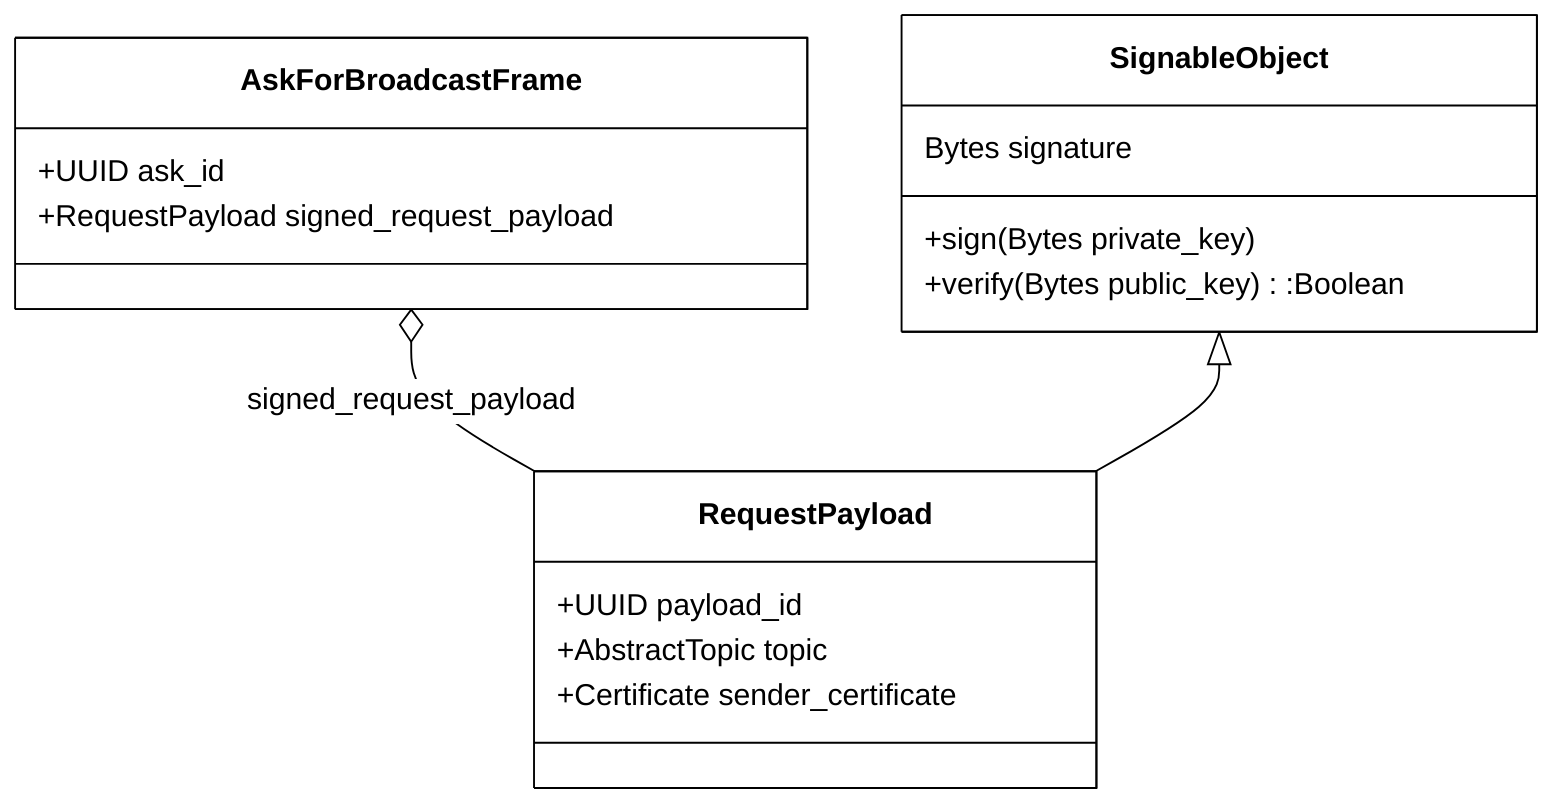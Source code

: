 %%{
  init: {
    'theme': 'base',
    'themeVariables': {
      'primaryColor': '#FFFFFF',
      'primaryTextColor': '#000',
      'primaryBorderColor': '#000',
      'lineColor': '#000',
      'secondaryColor': '#000',
      'tertiaryColor': '#000'
    }
  }
}%%
classDiagram
    class SignableObject{
        Bytes signature
        +sign(Bytes private_key)
        +verify(Bytes public_key):Boolean
    }
    class RequestPayload{
        +UUID payload_id
        +AbstractTopic topic
        +Certificate sender_certificate
    }
    class AskForBroadcastFrame{
        +UUID ask_id
        +RequestPayload signed_request_payload
    }
    AskForBroadcastFrame  o--  RequestPayload : signed_request_payload
    SignableObject <|-- RequestPayload